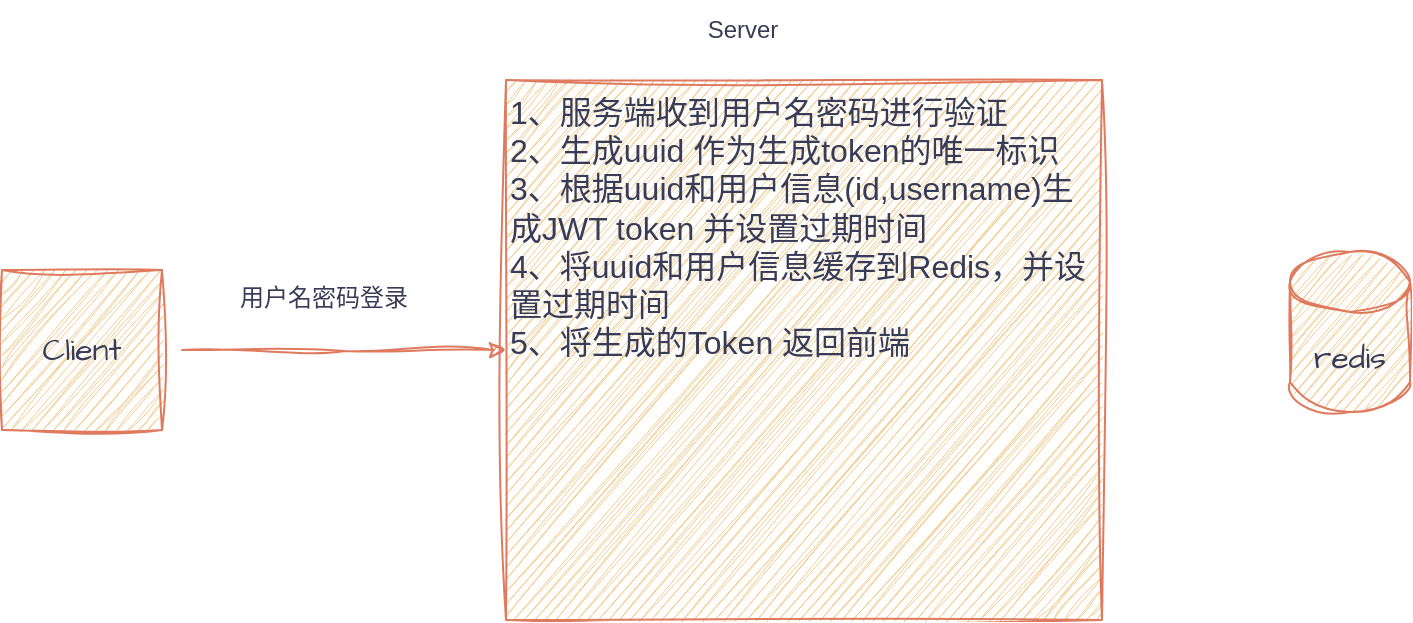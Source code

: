 <mxfile version="24.4.0" type="github">
  <diagram name="第 1 页" id="HZvCl94HwazwVe67dxtm">
    <mxGraphModel dx="2074" dy="1036" grid="1" gridSize="14" guides="1" tooltips="1" connect="1" arrows="1" fold="1" page="1" pageScale="1" pageWidth="827" pageHeight="1169" math="0" shadow="0">
      <root>
        <mxCell id="0" />
        <mxCell id="1" parent="0" />
        <mxCell id="5IshEcCLf8wRS6q8omwp-6" style="edgeStyle=orthogonalEdgeStyle;rounded=0;orthogonalLoop=1;jettySize=auto;html=1;entryX=0;entryY=0.5;entryDx=0;entryDy=0;sketch=1;curveFitting=1;jiggle=2;labelBackgroundColor=none;strokeColor=#E07A5F;fontColor=default;" edge="1" parent="1" target="5IshEcCLf8wRS6q8omwp-3">
          <mxGeometry relative="1" as="geometry">
            <mxPoint x="160" y="455" as="sourcePoint" />
          </mxGeometry>
        </mxCell>
        <mxCell id="5IshEcCLf8wRS6q8omwp-3" value="&lt;font style=&quot;font-size: 16px;&quot;&gt;1、服务端收到用户名密码进行验证&lt;/font&gt;&lt;div style=&quot;font-size: 16px;&quot;&gt;&lt;font style=&quot;font-size: 16px;&quot;&gt;2、生成uuid 作为生成token的唯一标识&lt;/font&gt;&lt;/div&gt;&lt;div style=&quot;font-size: 16px;&quot;&gt;&lt;font style=&quot;font-size: 16px;&quot;&gt;3、根据uuid和用户信息(id,username)生成JWT token 并设置过期时间&lt;/font&gt;&lt;/div&gt;&lt;div style=&quot;font-size: 16px;&quot;&gt;&lt;font style=&quot;font-size: 16px;&quot;&gt;4、将uuid和用户信息缓存到Redis，并设置过期时间&lt;/font&gt;&lt;/div&gt;&lt;div style=&quot;font-size: 16px;&quot;&gt;&lt;font style=&quot;font-size: 16px;&quot;&gt;5、将生成的Token 返回前端&lt;/font&gt;&lt;/div&gt;" style="rounded=0;whiteSpace=wrap;html=1;align=left;horizontal=1;verticalAlign=top;fontSize=16;sketch=1;curveFitting=1;jiggle=2;labelBackgroundColor=none;fillColor=#F2CC8F;strokeColor=#E07A5F;fontColor=#393C56;" vertex="1" parent="1">
          <mxGeometry x="322" y="320" width="298" height="270" as="geometry" />
        </mxCell>
        <mxCell id="5IshEcCLf8wRS6q8omwp-8" value="Server" style="text;html=1;align=center;verticalAlign=middle;resizable=0;points=[];autosize=1;strokeColor=none;fillColor=none;sketch=1;curveFitting=1;jiggle=2;rounded=0;labelBackgroundColor=none;fontColor=#393C56;" vertex="1" parent="1">
          <mxGeometry x="410" y="280" width="60" height="30" as="geometry" />
        </mxCell>
        <mxCell id="5IshEcCLf8wRS6q8omwp-12" value="Client" style="whiteSpace=wrap;html=1;aspect=fixed;sketch=1;hachureGap=4;jiggle=2;curveFitting=1;fontFamily=Architects Daughter;fontSource=https%3A%2F%2Ffonts.googleapis.com%2Fcss%3Ffamily%3DArchitects%2BDaughter;fontSize=16;labelBackgroundColor=none;fillColor=#F2CC8F;strokeColor=#E07A5F;fontColor=#393C56;" vertex="1" parent="1">
          <mxGeometry x="70" y="415" width="80" height="80" as="geometry" />
        </mxCell>
        <mxCell id="5IshEcCLf8wRS6q8omwp-13" value="redis" style="shape=cylinder3;whiteSpace=wrap;html=1;boundedLbl=1;backgroundOutline=1;size=15;sketch=1;hachureGap=4;jiggle=2;curveFitting=1;strokeColor=#E07A5F;fontFamily=Architects Daughter;fontSource=https%3A%2F%2Ffonts.googleapis.com%2Fcss%3Ffamily%3DArchitects%2BDaughter;fontColor=#393C56;fillColor=#F2CC8F;fontSize=16;" vertex="1" parent="1">
          <mxGeometry x="714" y="406" width="60" height="80" as="geometry" />
        </mxCell>
        <mxCell id="5IshEcCLf8wRS6q8omwp-14" value="用户名密码登录" style="text;html=1;align=center;verticalAlign=middle;whiteSpace=wrap;rounded=0;fontFamily=Architects Daughter;fontSource=https%3A%2F%2Ffonts.googleapis.com%2Fcss%3Ffamily%3DArchitects%2BDaughter;fontColor=#393C56;" vertex="1" parent="1">
          <mxGeometry x="182" y="415" width="98" height="30" as="geometry" />
        </mxCell>
      </root>
    </mxGraphModel>
  </diagram>
</mxfile>
